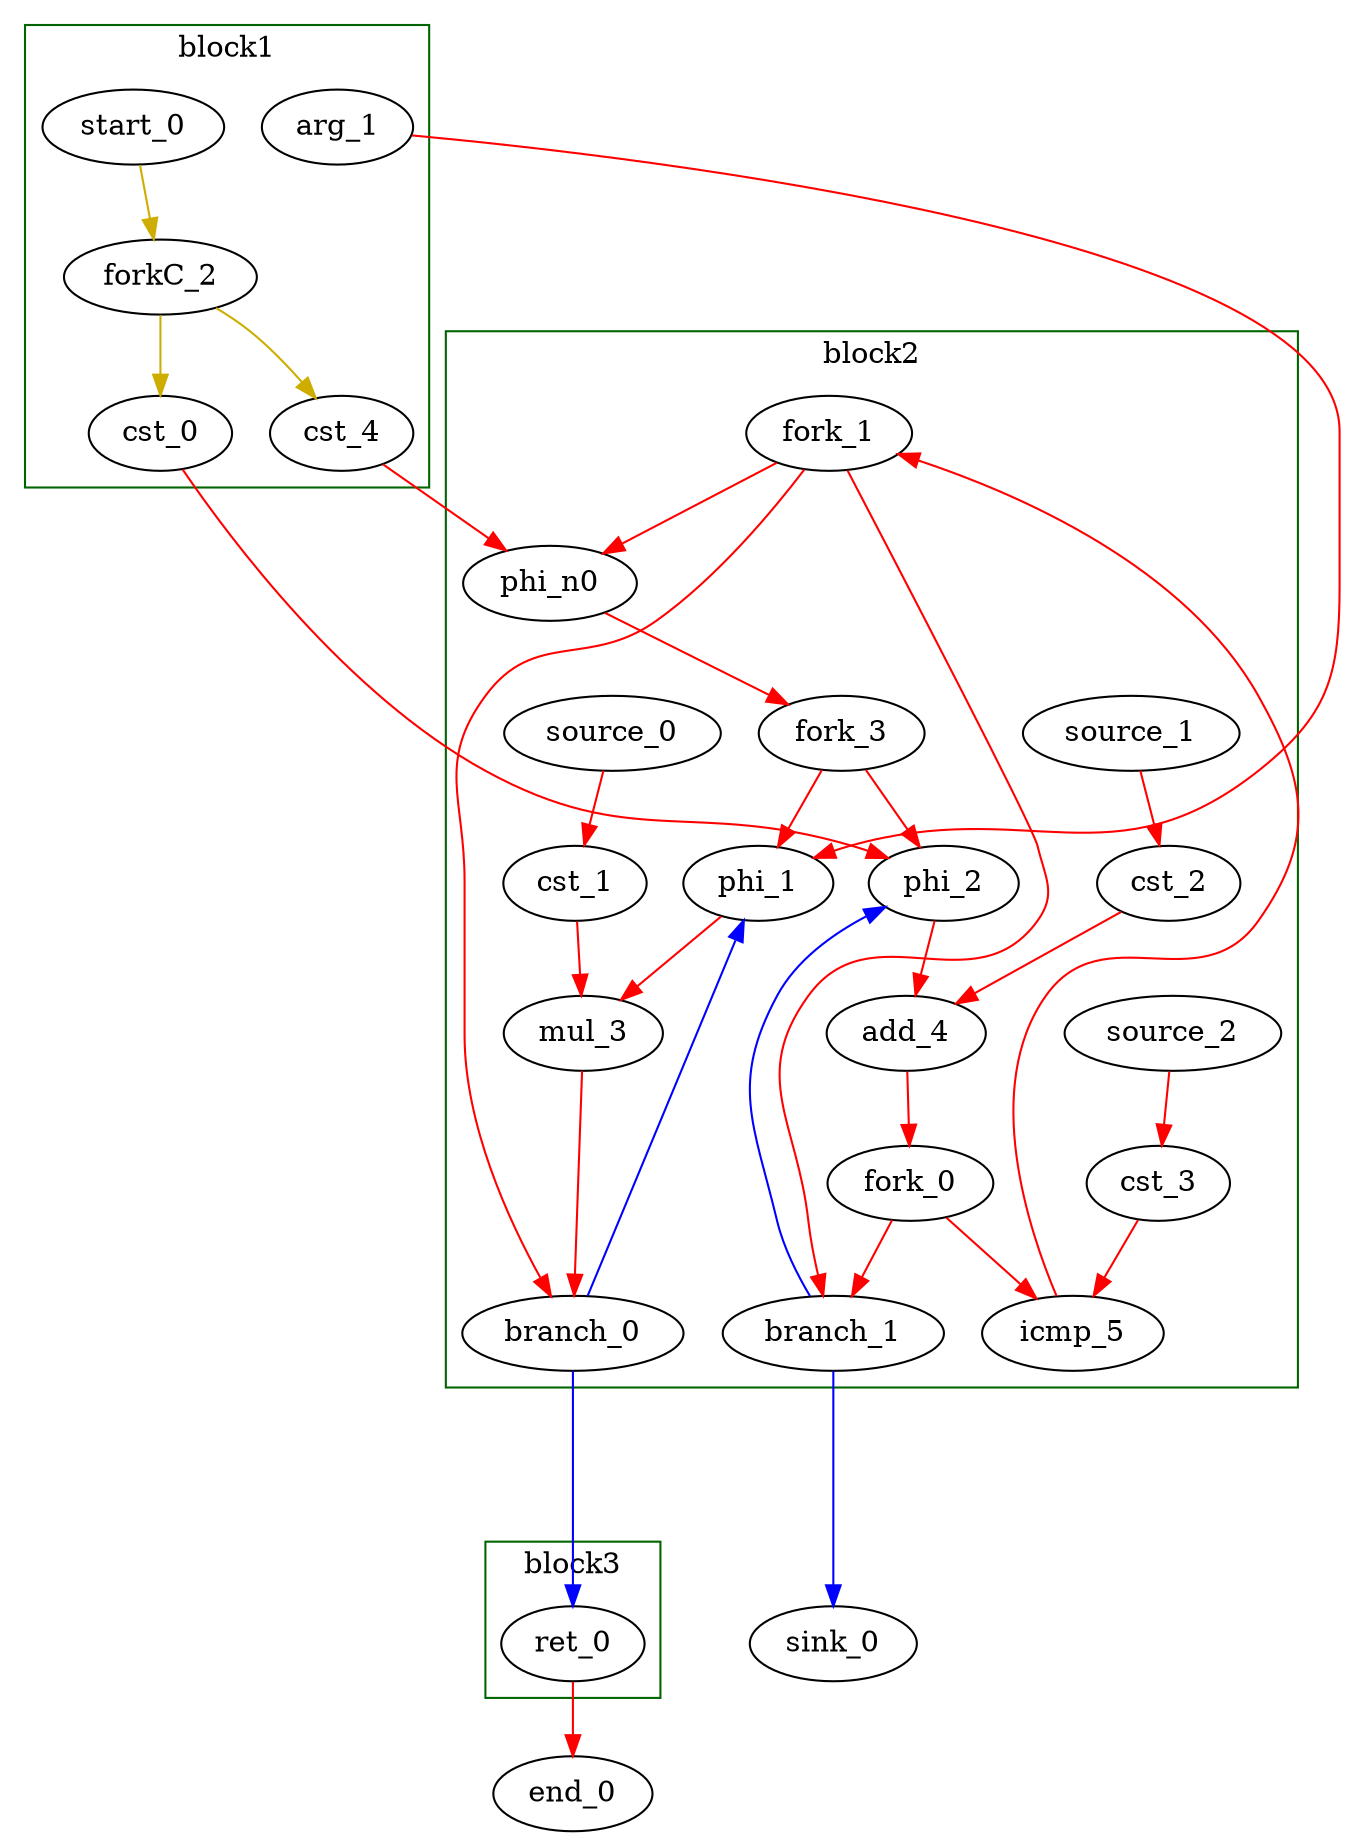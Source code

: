 Digraph G {
	splines=spline;
//DHLS version: 0.1.1" [shape = "none" pos = "20,20!"]

	subgraph cluster_0 {
	color = "darkgreen";
		label = "block1";
		"arg_1" [type = "Entry", bbID= 1, in = "in1:32", out = "out1:32"];
		"cst_0" [type = "Constant", bbID= 1, in = "in1:32", out = "out1:32", value = "0x00000000"];
		"start_0" [type = "Entry", control= "true", bbID= 1, in = "in1:0", out = "out1:0"];
		"cst_4" [type = "Constant", bbID= 1, in = "in1:32", out = "out1:32", value = "0x00000001"];
		"forkC_2" [type = "Fork", bbID= 1, in = "in1:0", out = "out1:0 out2:0 "];

	}

	subgraph cluster_1 {
	color = "darkgreen";
		label = "block2";
		"phi_1" [type = "Mux", bbID= 2, in = "in1?:1 in2:32 in3:32 ", out = "out1:32", delay=0.366];
		"phi_2" [type = "Mux", bbID= 2, in = "in1?:1 in2:32 in3:32 ", out = "out1:32", delay=0.366];
		"cst_1" [type = "Constant", bbID= 2, in = "in1:32", out = "out1:32", value = "0x00000005"];
		"mul_3" [type = "Operator", bbID= 2, op = "mul_op", in = "in1:32 in2:32 ", out = "out1:32 ", delay=0.000, latency=4, II=1];
		"cst_2" [type = "Constant", bbID= 2, in = "in1:32", out = "out1:32", value = "0x00000001"];
		"add_4" [type = "Operator", bbID= 2, op = "add_op", in = "in1:32 in2:32 ", out = "out1:32 ", delay=1.693, latency=0, II=1];
		"cst_3" [type = "Constant", bbID= 2, in = "in1:32", out = "out1:32", value = "0x00000003"];
		"icmp_5" [type = "Operator", bbID= 2, op = "icmp_ult_op", in = "in1:32 in2:32 ", out = "out1:1 ", delay=1.530, latency=0, II=1];
		"source_0" [type = "Source", bbID= 2, out = "out1:0"];
		"source_1" [type = "Source", bbID= 2, out = "out1:0"];
		"source_2" [type = "Source", bbID= 2, out = "out1:0"];
		"branch_0" [type = "Branch", bbID= 2,  in = "in1:32 in2?:1*i", out = "out1+:32 out2-:32"];
		"phi_n0" [type = "Merge", bbID= 2, in = "in1:32 in2:32*i ", out = "out1:32", delay=0.366];
		"branch_1" [type = "Branch", bbID= 2,  in = "in1:32 in2?:1*i", out = "out1+:32 out2-:32"];
		"fork_0" [type = "Fork", bbID= 2, in = "in1:32", out = "out1:32 out2:32 "];
		"fork_1" [type = "Fork", bbID= 2, in = "in1:32", out = "out1:32 out2:32 out3:32 "];
		"fork_3" [type = "Fork", bbID= 2, in = "in1:32", out = "out1:32 out2:32 "];

	}

	subgraph cluster_2 {
	color = "darkgreen";
		label = "block3";
		"ret_0" [type = "Operator", bbID= 3, op = "ret_op", in = "in1:32 ", out = "out1:32 ", delay=0.000, latency=0, II=1];

	}
	"sink_0" [type = "Sink", bbID= 0, in = "in1:32"];
	"end_0" [type = "Exit", bbID= 0, in = "in1:32 ", out = "out1:32"];

	"arg_1" -> "phi_1" [color = "red", from = "out1", to = "in3"];
	"phi_1" -> "mul_3" [color = "red", from = "out1", to = "in1"];
	"cst_0" -> "phi_2" [color = "red", from = "out1", to = "in3"];
	"phi_2" -> "add_4" [color = "red", from = "out1", to = "in1"];
	"cst_1" -> "mul_3" [color = "red", from = "out1", to = "in2"];
	"mul_3" -> "branch_0" [color = "red", from = "out1", to = "in1"];
	"cst_2" -> "add_4" [color = "red", from = "out1", to = "in2"];
	"add_4" -> "fork_0" [color = "red", from = "out1", to = "in1"];
	"cst_3" -> "icmp_5" [color = "red", from = "out1", to = "in2"];
	"icmp_5" -> "fork_1" [color = "red", from = "out1", to = "in1"];
	"ret_0" -> "end_0" [color = "red", from = "out1", to = "in1"];
	"source_0" -> "cst_1" [color = "red", from = "out1", to = "in1"];
	"source_1" -> "cst_2" [color = "red", from = "out1", to = "in1"];
	"source_2" -> "cst_3" [color = "red", from = "out1", to = "in1"];
	"start_0" -> "forkC_2" [color = "gold3", from = "out1", to = "in1"];
	"branch_0" -> "ret_0" [color = "blue", minlen = 3, from = "out1", to = "in1"];
	"branch_0" -> "phi_1" [color = "blue", minlen = 3, from = "out2", to = "in2"];
	"phi_n0" -> "fork_3" [color = "red", from = "out1", to = "in1"];
	"cst_4" -> "phi_n0" [color = "red", from = "out1", to = "in1"];
	"branch_1" -> "sink_0" [color = "blue", minlen = 3, from = "out1", to = "in1"];
	"branch_1" -> "phi_2" [color = "blue", minlen = 3, from = "out2", to = "in2"];
	"fork_0" -> "icmp_5" [color = "red", from = "out1", to = "in1"];
	"fork_0" -> "branch_1" [color = "red", from = "out2", to = "in1"];
	"fork_1" -> "branch_0" [color = "red", from = "out1", to = "in2"];
	"fork_1" -> "phi_n0" [color = "red", from = "out2", to = "in2"];
	"fork_1" -> "branch_1" [color = "red", from = "out3", to = "in2"];
	"forkC_2" -> "cst_0" [color = "gold3", from = "out1", to = "in1"];
	"forkC_2" -> "cst_4" [color = "gold3", from = "out2", to = "in1"];
	"fork_3" -> "phi_1" [color = "red", from = "out1", to = "in1"];
	"fork_3" -> "phi_2" [color = "red", from = "out2", to = "in1"];

}